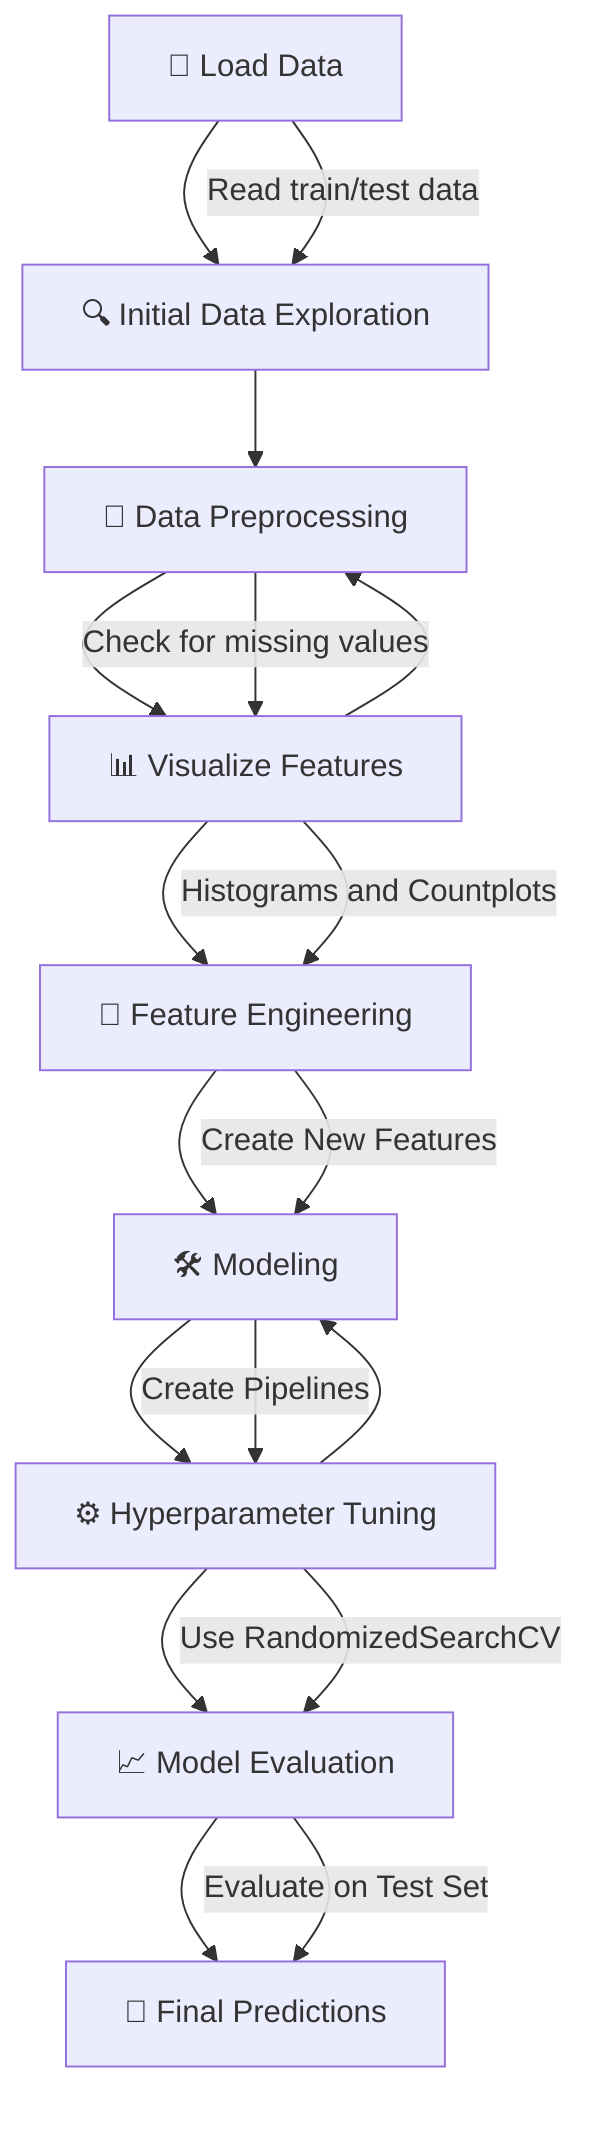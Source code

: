 flowchart TD
    A["📂 Load Data"] --> B["🔍 Initial Data Exploration"] 
    B --> C["🧹 Data Preprocessing"]
    C --> D["📊 Visualize Features"]
    D --> E["🔧 Feature Engineering"]
    E --> F["🛠️ Modeling"]
    F --> G["⚙️ Hyperparameter Tuning"]
    G --> H["📈 Model Evaluation"]
    H --> I["🔮 Final Predictions"]
    
    A -->|Read train/test data| B
    C -->|Check for missing values| D
    D -->|Histograms and Countplots| E
    E -->|Create New Features| F
    F -->|Create Pipelines| G
    G -->|Use RandomizedSearchCV| H
    H -->|Evaluate on Test Set| I

    D --> C
    G --> F